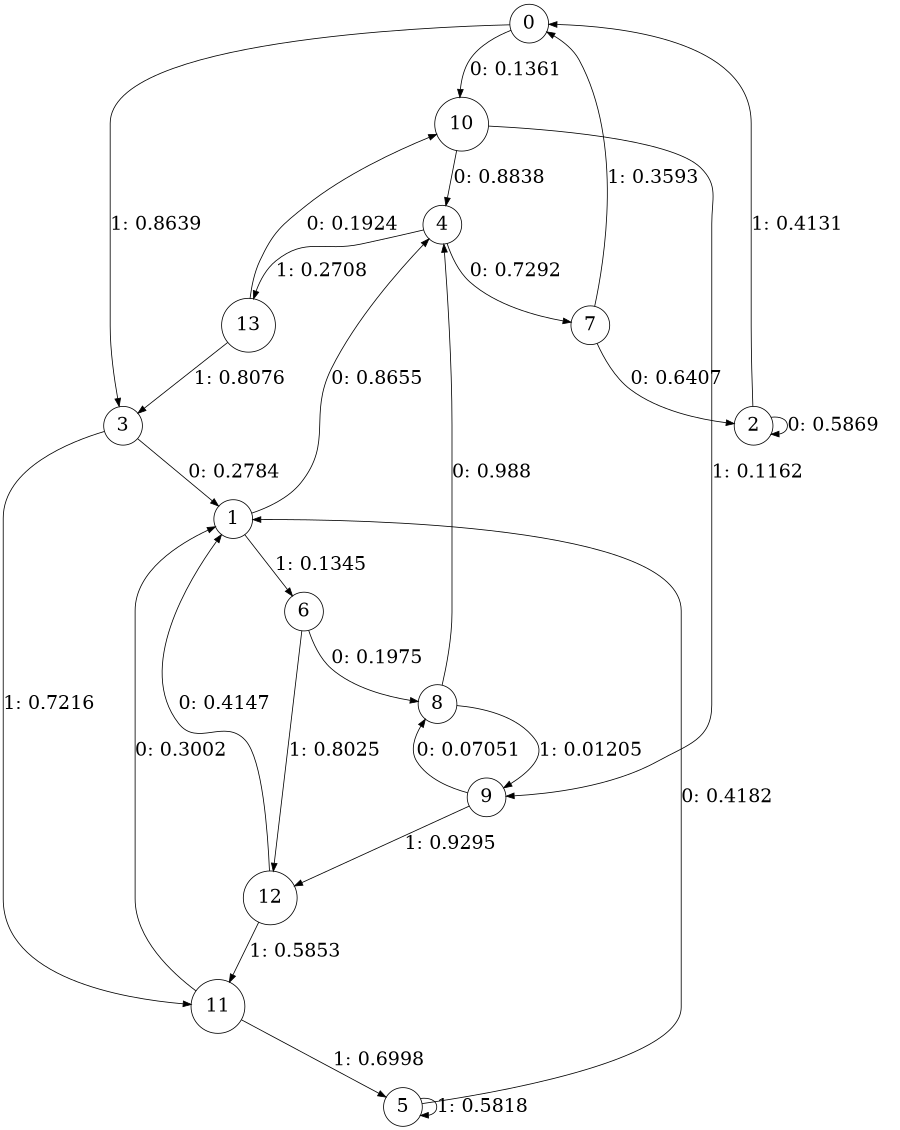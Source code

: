 digraph "ch9faceL4" {
size = "6,8.5";
ratio = "fill";
node [shape = circle];
node [fontsize = 24];
edge [fontsize = 24];
0 -> 10 [label = "0: 0.1361   "];
0 -> 3 [label = "1: 0.8639   "];
1 -> 4 [label = "0: 0.8655   "];
1 -> 6 [label = "1: 0.1345   "];
2 -> 2 [label = "0: 0.5869   "];
2 -> 0 [label = "1: 0.4131   "];
3 -> 1 [label = "0: 0.2784   "];
3 -> 11 [label = "1: 0.7216   "];
4 -> 7 [label = "0: 0.7292   "];
4 -> 13 [label = "1: 0.2708   "];
5 -> 1 [label = "0: 0.4182   "];
5 -> 5 [label = "1: 0.5818   "];
6 -> 8 [label = "0: 0.1975   "];
6 -> 12 [label = "1: 0.8025   "];
7 -> 2 [label = "0: 0.6407   "];
7 -> 0 [label = "1: 0.3593   "];
8 -> 4 [label = "0: 0.988    "];
8 -> 9 [label = "1: 0.01205  "];
9 -> 8 [label = "0: 0.07051  "];
9 -> 12 [label = "1: 0.9295   "];
10 -> 4 [label = "0: 0.8838   "];
10 -> 9 [label = "1: 0.1162   "];
11 -> 1 [label = "0: 0.3002   "];
11 -> 5 [label = "1: 0.6998   "];
12 -> 1 [label = "0: 0.4147   "];
12 -> 11 [label = "1: 0.5853   "];
13 -> 10 [label = "0: 0.1924   "];
13 -> 3 [label = "1: 0.8076   "];
}